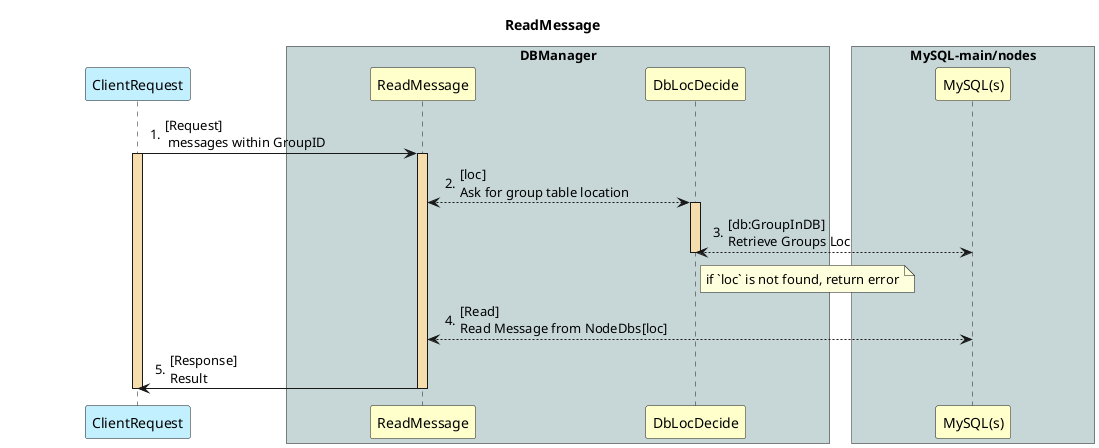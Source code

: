 @startuml

title ReadMessage

skinparam ParticipantPadding 80
skinparam BoxPadding 10

participant "ClientRequest" as UsrMsg #APPLICATION

box "DBManager" #C7D7D8
participant "ReadMessage" as DBReader #BUSINESS
participant "DbLocDecide" as DBBroker #BUSINESS
end box

box "MySQL-main/nodes" #C7D7D8
participant "MySQL(s)" as Dbs #BUSINESS
end box

autonumber "0."

UsrMsg -> DBReader : [Request]\n messages within GroupID
activate UsrMsg #F5DDAD

activate DBReader #F5DDAD
DBReader <--> DBBroker : [loc]\nAsk for group table location


activate DBBroker #F5DDAD
DBBroker <--> Dbs : [db:GroupInDB]\nRetrieve Groups Loc
note right of DBBroker
if `loc` is not found, return error
end note
deactivate DBBroker

DBReader <--> Dbs : [Read]\nRead Message from NodeDbs[loc]

DBReader -> UsrMsg : [Response]\nResult
deactivate DBReader

deactivate UsrMsg

@enduml